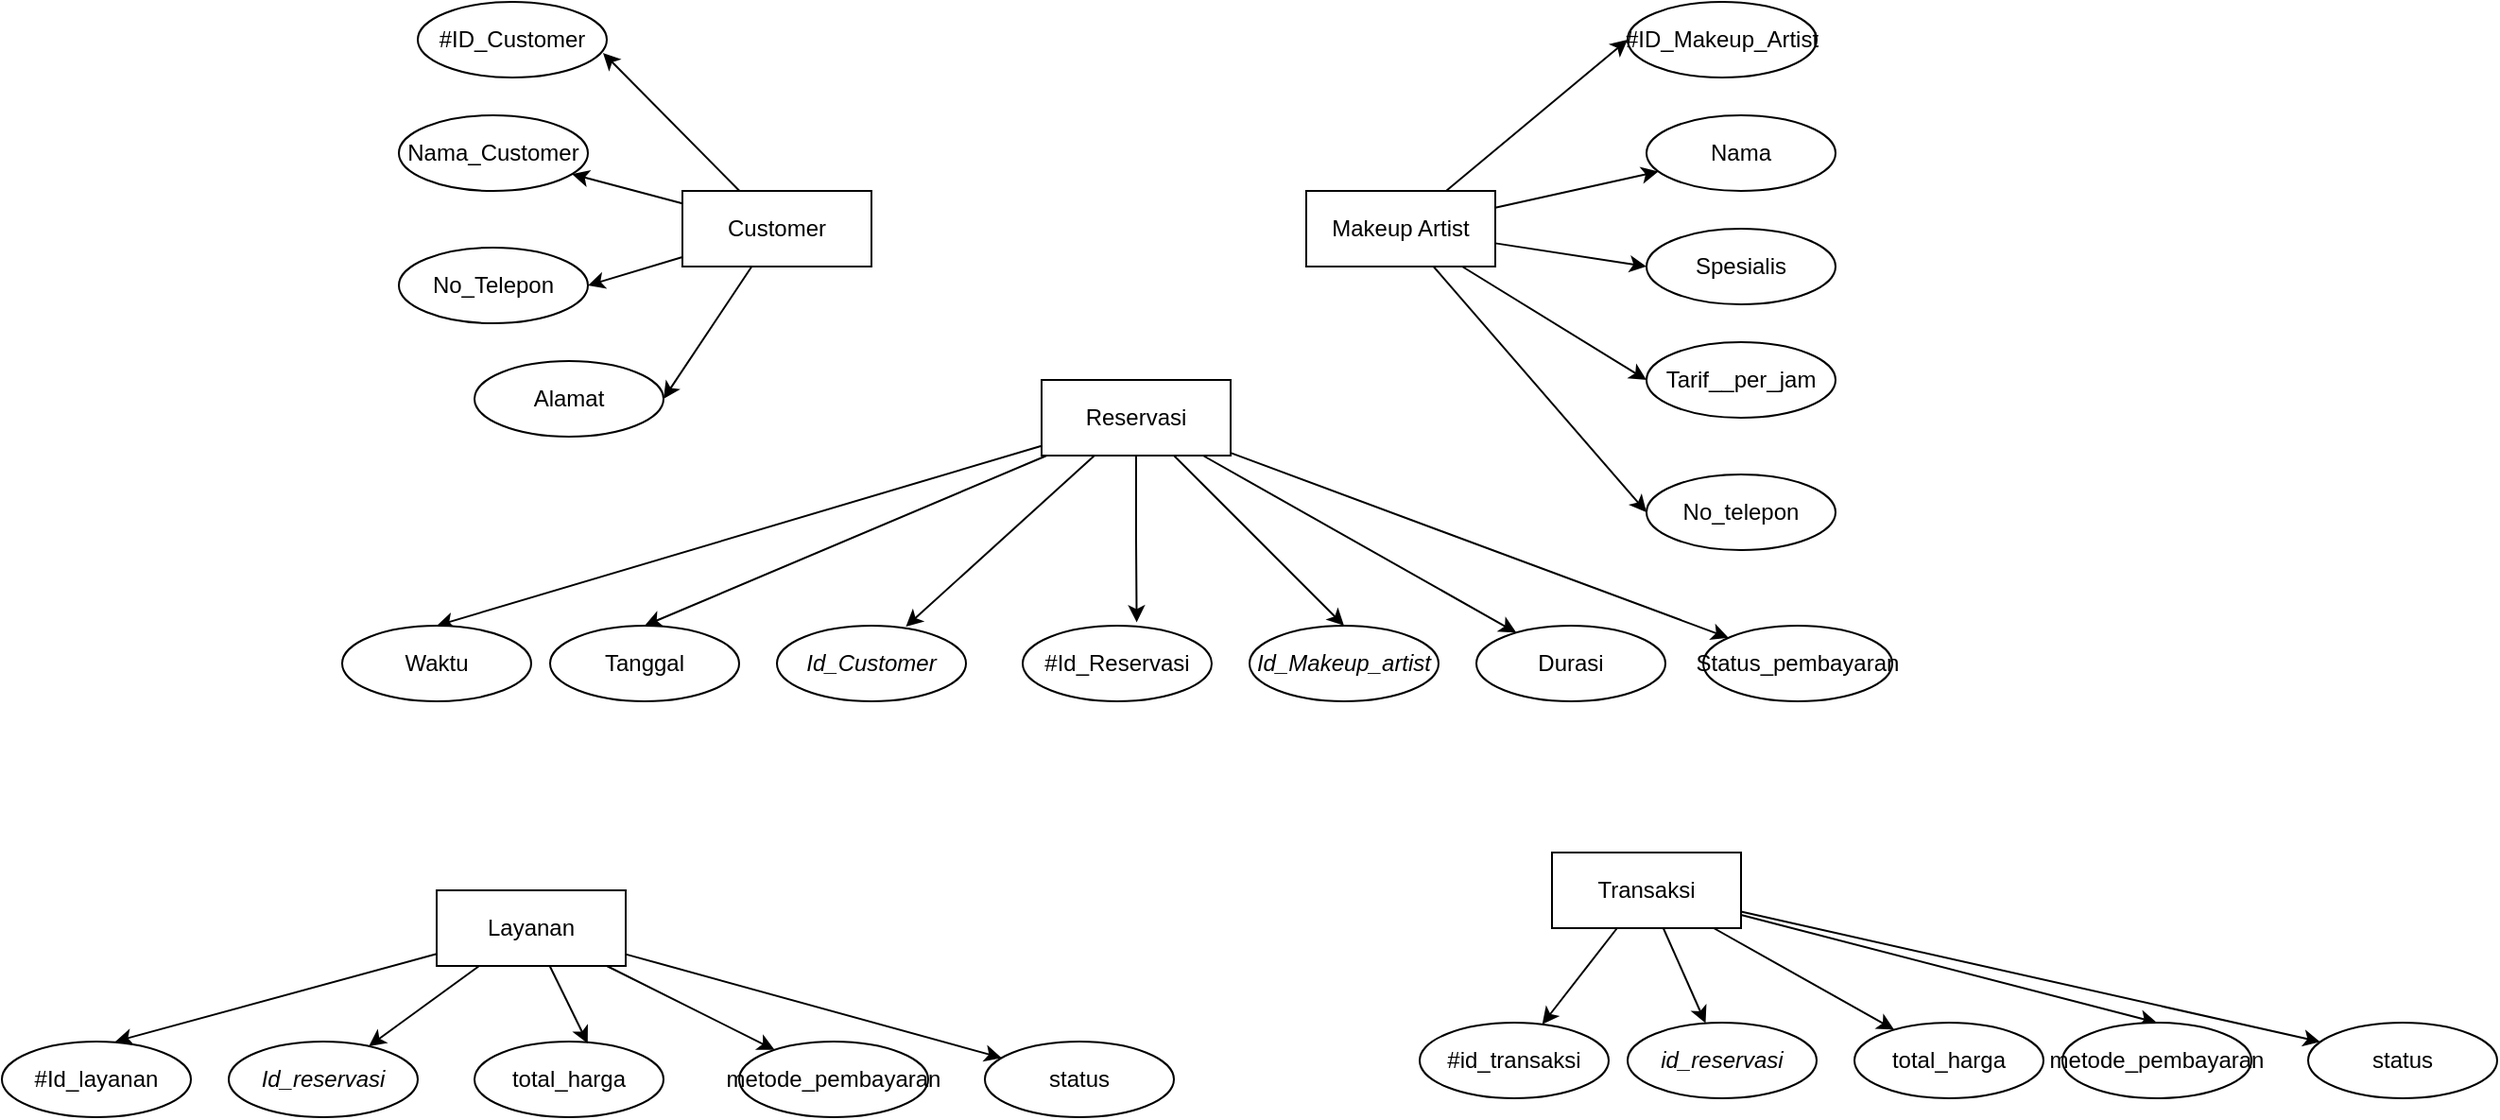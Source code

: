 <mxfile version="26.0.16">
  <diagram name="Page-1" id="mqRnHoleAtuB4LZljWnc">
    <mxGraphModel dx="3195" dy="2049" grid="1" gridSize="10" guides="1" tooltips="1" connect="1" arrows="1" fold="1" page="1" pageScale="1" pageWidth="850" pageHeight="1100" math="0" shadow="0">
      <root>
        <mxCell id="0" />
        <mxCell id="1" parent="0" />
        <mxCell id="39gsjnchr3GjjbWTML9K-40" style="edgeStyle=orthogonalEdgeStyle;rounded=0;orthogonalLoop=1;jettySize=auto;html=1;entryX=0.603;entryY=-0.045;entryDx=0;entryDy=0;entryPerimeter=0;" edge="1" parent="1" source="39gsjnchr3GjjbWTML9K-1" target="39gsjnchr3GjjbWTML9K-35">
          <mxGeometry relative="1" as="geometry">
            <mxPoint x="330" y="250" as="targetPoint" />
          </mxGeometry>
        </mxCell>
        <mxCell id="39gsjnchr3GjjbWTML9K-41" style="rounded=0;orthogonalLoop=1;jettySize=auto;html=1;entryX=0.5;entryY=0;entryDx=0;entryDy=0;" edge="1" parent="1" source="39gsjnchr3GjjbWTML9K-1" target="39gsjnchr3GjjbWTML9K-34">
          <mxGeometry relative="1" as="geometry" />
        </mxCell>
        <mxCell id="39gsjnchr3GjjbWTML9K-42" style="rounded=0;orthogonalLoop=1;jettySize=auto;html=1;" edge="1" parent="1" source="39gsjnchr3GjjbWTML9K-1" target="39gsjnchr3GjjbWTML9K-32">
          <mxGeometry relative="1" as="geometry" />
        </mxCell>
        <mxCell id="39gsjnchr3GjjbWTML9K-43" style="rounded=0;orthogonalLoop=1;jettySize=auto;html=1;" edge="1" parent="1" source="39gsjnchr3GjjbWTML9K-1" target="39gsjnchr3GjjbWTML9K-30">
          <mxGeometry relative="1" as="geometry" />
        </mxCell>
        <mxCell id="39gsjnchr3GjjbWTML9K-45" style="rounded=0;orthogonalLoop=1;jettySize=auto;html=1;entryX=0.5;entryY=0;entryDx=0;entryDy=0;" edge="1" parent="1" source="39gsjnchr3GjjbWTML9K-1" target="39gsjnchr3GjjbWTML9K-33">
          <mxGeometry relative="1" as="geometry" />
        </mxCell>
        <mxCell id="39gsjnchr3GjjbWTML9K-46" style="rounded=0;orthogonalLoop=1;jettySize=auto;html=1;entryX=0.5;entryY=0;entryDx=0;entryDy=0;" edge="1" parent="1" source="39gsjnchr3GjjbWTML9K-1" target="39gsjnchr3GjjbWTML9K-31">
          <mxGeometry relative="1" as="geometry" />
        </mxCell>
        <mxCell id="39gsjnchr3GjjbWTML9K-1" value="Reservasi" style="whiteSpace=wrap;html=1;align=center;" vertex="1" parent="1">
          <mxGeometry x="280" y="130" width="100" height="40" as="geometry" />
        </mxCell>
        <mxCell id="39gsjnchr3GjjbWTML9K-64" style="rounded=0;orthogonalLoop=1;jettySize=auto;html=1;" edge="1" parent="1" source="39gsjnchr3GjjbWTML9K-2" target="39gsjnchr3GjjbWTML9K-59">
          <mxGeometry relative="1" as="geometry" />
        </mxCell>
        <mxCell id="39gsjnchr3GjjbWTML9K-65" style="rounded=0;orthogonalLoop=1;jettySize=auto;html=1;" edge="1" parent="1" source="39gsjnchr3GjjbWTML9K-2" target="39gsjnchr3GjjbWTML9K-60">
          <mxGeometry relative="1" as="geometry" />
        </mxCell>
        <mxCell id="39gsjnchr3GjjbWTML9K-67" style="rounded=0;orthogonalLoop=1;jettySize=auto;html=1;" edge="1" parent="1" source="39gsjnchr3GjjbWTML9K-2" target="39gsjnchr3GjjbWTML9K-61">
          <mxGeometry relative="1" as="geometry" />
        </mxCell>
        <mxCell id="39gsjnchr3GjjbWTML9K-68" style="rounded=0;orthogonalLoop=1;jettySize=auto;html=1;entryX=0.5;entryY=0;entryDx=0;entryDy=0;" edge="1" parent="1" source="39gsjnchr3GjjbWTML9K-2" target="39gsjnchr3GjjbWTML9K-62">
          <mxGeometry relative="1" as="geometry" />
        </mxCell>
        <mxCell id="39gsjnchr3GjjbWTML9K-69" style="rounded=0;orthogonalLoop=1;jettySize=auto;html=1;" edge="1" parent="1" source="39gsjnchr3GjjbWTML9K-2" target="39gsjnchr3GjjbWTML9K-63">
          <mxGeometry relative="1" as="geometry" />
        </mxCell>
        <mxCell id="39gsjnchr3GjjbWTML9K-2" value="Transaksi" style="whiteSpace=wrap;html=1;align=center;" vertex="1" parent="1">
          <mxGeometry x="550" y="380" width="100" height="40" as="geometry" />
        </mxCell>
        <mxCell id="39gsjnchr3GjjbWTML9K-23" style="rounded=0;orthogonalLoop=1;jettySize=auto;html=1;entryX=0;entryY=0.5;entryDx=0;entryDy=0;" edge="1" parent="1" source="39gsjnchr3GjjbWTML9K-3" target="39gsjnchr3GjjbWTML9K-22">
          <mxGeometry relative="1" as="geometry" />
        </mxCell>
        <mxCell id="39gsjnchr3GjjbWTML9K-24" style="rounded=0;orthogonalLoop=1;jettySize=auto;html=1;" edge="1" parent="1" source="39gsjnchr3GjjbWTML9K-3" target="39gsjnchr3GjjbWTML9K-21">
          <mxGeometry relative="1" as="geometry" />
        </mxCell>
        <mxCell id="39gsjnchr3GjjbWTML9K-25" style="rounded=0;orthogonalLoop=1;jettySize=auto;html=1;entryX=0;entryY=0.5;entryDx=0;entryDy=0;" edge="1" parent="1" source="39gsjnchr3GjjbWTML9K-3" target="39gsjnchr3GjjbWTML9K-20">
          <mxGeometry relative="1" as="geometry" />
        </mxCell>
        <mxCell id="39gsjnchr3GjjbWTML9K-26" style="rounded=0;orthogonalLoop=1;jettySize=auto;html=1;entryX=0;entryY=0.5;entryDx=0;entryDy=0;" edge="1" parent="1" source="39gsjnchr3GjjbWTML9K-3" target="39gsjnchr3GjjbWTML9K-19">
          <mxGeometry relative="1" as="geometry" />
        </mxCell>
        <mxCell id="39gsjnchr3GjjbWTML9K-3" value="Makeup Artist" style="whiteSpace=wrap;html=1;align=center;" vertex="1" parent="1">
          <mxGeometry x="420" y="30" width="100" height="40" as="geometry" />
        </mxCell>
        <mxCell id="39gsjnchr3GjjbWTML9K-53" style="rounded=0;orthogonalLoop=1;jettySize=auto;html=1;" edge="1" parent="1" source="39gsjnchr3GjjbWTML9K-4" target="39gsjnchr3GjjbWTML9K-49">
          <mxGeometry relative="1" as="geometry" />
        </mxCell>
        <mxCell id="39gsjnchr3GjjbWTML9K-55" style="rounded=0;orthogonalLoop=1;jettySize=auto;html=1;" edge="1" parent="1" source="39gsjnchr3GjjbWTML9K-4" target="39gsjnchr3GjjbWTML9K-47">
          <mxGeometry relative="1" as="geometry" />
        </mxCell>
        <mxCell id="39gsjnchr3GjjbWTML9K-56" style="rounded=0;orthogonalLoop=1;jettySize=auto;html=1;" edge="1" parent="1" source="39gsjnchr3GjjbWTML9K-4" target="39gsjnchr3GjjbWTML9K-52">
          <mxGeometry relative="1" as="geometry" />
        </mxCell>
        <mxCell id="39gsjnchr3GjjbWTML9K-4" value="Layanan" style="whiteSpace=wrap;html=1;align=center;" vertex="1" parent="1">
          <mxGeometry x="-40" y="400" width="100" height="40" as="geometry" />
        </mxCell>
        <mxCell id="39gsjnchr3GjjbWTML9K-14" style="rounded=0;orthogonalLoop=1;jettySize=auto;html=1;" edge="1" parent="1" source="39gsjnchr3GjjbWTML9K-5" target="39gsjnchr3GjjbWTML9K-8">
          <mxGeometry relative="1" as="geometry" />
        </mxCell>
        <mxCell id="39gsjnchr3GjjbWTML9K-15" style="rounded=0;orthogonalLoop=1;jettySize=auto;html=1;entryX=1;entryY=0.5;entryDx=0;entryDy=0;" edge="1" parent="1" source="39gsjnchr3GjjbWTML9K-5" target="39gsjnchr3GjjbWTML9K-7">
          <mxGeometry relative="1" as="geometry" />
        </mxCell>
        <mxCell id="39gsjnchr3GjjbWTML9K-16" style="rounded=0;orthogonalLoop=1;jettySize=auto;html=1;entryX=1;entryY=0.5;entryDx=0;entryDy=0;" edge="1" parent="1" source="39gsjnchr3GjjbWTML9K-5" target="39gsjnchr3GjjbWTML9K-6">
          <mxGeometry relative="1" as="geometry" />
        </mxCell>
        <mxCell id="39gsjnchr3GjjbWTML9K-5" value="Customer" style="whiteSpace=wrap;html=1;align=center;" vertex="1" parent="1">
          <mxGeometry x="90" y="30" width="100" height="40" as="geometry" />
        </mxCell>
        <mxCell id="39gsjnchr3GjjbWTML9K-6" value="Alamat" style="ellipse;whiteSpace=wrap;html=1;align=center;" vertex="1" parent="1">
          <mxGeometry x="-20" y="120" width="100" height="40" as="geometry" />
        </mxCell>
        <mxCell id="39gsjnchr3GjjbWTML9K-7" value="No_Telepon" style="ellipse;whiteSpace=wrap;html=1;align=center;" vertex="1" parent="1">
          <mxGeometry x="-60" y="60" width="100" height="40" as="geometry" />
        </mxCell>
        <mxCell id="39gsjnchr3GjjbWTML9K-8" value="Nama_Customer" style="ellipse;whiteSpace=wrap;html=1;align=center;" vertex="1" parent="1">
          <mxGeometry x="-60" y="-10" width="100" height="40" as="geometry" />
        </mxCell>
        <mxCell id="39gsjnchr3GjjbWTML9K-9" value="#ID_Customer" style="ellipse;whiteSpace=wrap;html=1;align=center;" vertex="1" parent="1">
          <mxGeometry x="-50" y="-70" width="100" height="40" as="geometry" />
        </mxCell>
        <mxCell id="39gsjnchr3GjjbWTML9K-13" style="rounded=0;orthogonalLoop=1;jettySize=auto;html=1;entryX=0.98;entryY=0.675;entryDx=0;entryDy=0;entryPerimeter=0;" edge="1" parent="1" source="39gsjnchr3GjjbWTML9K-5" target="39gsjnchr3GjjbWTML9K-9">
          <mxGeometry relative="1" as="geometry" />
        </mxCell>
        <mxCell id="39gsjnchr3GjjbWTML9K-18" value="No_telepon" style="ellipse;whiteSpace=wrap;html=1;align=center;" vertex="1" parent="1">
          <mxGeometry x="600" y="180" width="100" height="40" as="geometry" />
        </mxCell>
        <mxCell id="39gsjnchr3GjjbWTML9K-19" value="Tarif__per_jam" style="ellipse;whiteSpace=wrap;html=1;align=center;" vertex="1" parent="1">
          <mxGeometry x="600" y="110" width="100" height="40" as="geometry" />
        </mxCell>
        <mxCell id="39gsjnchr3GjjbWTML9K-20" value="Spesialis" style="ellipse;whiteSpace=wrap;html=1;align=center;" vertex="1" parent="1">
          <mxGeometry x="600" y="50" width="100" height="40" as="geometry" />
        </mxCell>
        <mxCell id="39gsjnchr3GjjbWTML9K-21" value="Nama" style="ellipse;whiteSpace=wrap;html=1;align=center;" vertex="1" parent="1">
          <mxGeometry x="600" y="-10" width="100" height="40" as="geometry" />
        </mxCell>
        <mxCell id="39gsjnchr3GjjbWTML9K-22" value="#ID_Makeup_Artist" style="ellipse;whiteSpace=wrap;html=1;align=center;" vertex="1" parent="1">
          <mxGeometry x="590" y="-70" width="100" height="40" as="geometry" />
        </mxCell>
        <mxCell id="39gsjnchr3GjjbWTML9K-27" style="rounded=0;orthogonalLoop=1;jettySize=auto;html=1;entryX=0;entryY=0.5;entryDx=0;entryDy=0;" edge="1" parent="1" source="39gsjnchr3GjjbWTML9K-3" target="39gsjnchr3GjjbWTML9K-18">
          <mxGeometry relative="1" as="geometry" />
        </mxCell>
        <mxCell id="39gsjnchr3GjjbWTML9K-30" value="Status_pembayaran" style="ellipse;whiteSpace=wrap;html=1;align=center;" vertex="1" parent="1">
          <mxGeometry x="630" y="260" width="100" height="40" as="geometry" />
        </mxCell>
        <mxCell id="39gsjnchr3GjjbWTML9K-31" value="Waktu" style="ellipse;whiteSpace=wrap;html=1;align=center;" vertex="1" parent="1">
          <mxGeometry x="-90" y="260" width="100" height="40" as="geometry" />
        </mxCell>
        <mxCell id="39gsjnchr3GjjbWTML9K-32" value="Durasi" style="ellipse;whiteSpace=wrap;html=1;align=center;" vertex="1" parent="1">
          <mxGeometry x="510" y="260" width="100" height="40" as="geometry" />
        </mxCell>
        <mxCell id="39gsjnchr3GjjbWTML9K-33" value="Tanggal" style="ellipse;whiteSpace=wrap;html=1;align=center;" vertex="1" parent="1">
          <mxGeometry x="20" y="260" width="100" height="40" as="geometry" />
        </mxCell>
        <mxCell id="39gsjnchr3GjjbWTML9K-34" value="&lt;i&gt;Id_Makeup_artist&lt;/i&gt;" style="ellipse;whiteSpace=wrap;html=1;align=center;" vertex="1" parent="1">
          <mxGeometry x="390" y="260" width="100" height="40" as="geometry" />
        </mxCell>
        <mxCell id="39gsjnchr3GjjbWTML9K-35" value="#Id_Reservasi" style="ellipse;whiteSpace=wrap;html=1;align=center;" vertex="1" parent="1">
          <mxGeometry x="270" y="260" width="100" height="40" as="geometry" />
        </mxCell>
        <mxCell id="39gsjnchr3GjjbWTML9K-36" value="&lt;i&gt;Id_Customer&lt;/i&gt;" style="ellipse;whiteSpace=wrap;html=1;align=center;" vertex="1" parent="1">
          <mxGeometry x="140" y="260" width="100" height="40" as="geometry" />
        </mxCell>
        <mxCell id="39gsjnchr3GjjbWTML9K-44" style="rounded=0;orthogonalLoop=1;jettySize=auto;html=1;entryX=0.682;entryY=0.014;entryDx=0;entryDy=0;entryPerimeter=0;" edge="1" parent="1" source="39gsjnchr3GjjbWTML9K-1" target="39gsjnchr3GjjbWTML9K-36">
          <mxGeometry relative="1" as="geometry" />
        </mxCell>
        <mxCell id="39gsjnchr3GjjbWTML9K-47" value="metode_pembayaran" style="ellipse;whiteSpace=wrap;html=1;align=center;" vertex="1" parent="1">
          <mxGeometry x="120" y="480" width="100" height="40" as="geometry" />
        </mxCell>
        <mxCell id="39gsjnchr3GjjbWTML9K-48" value="total_harga" style="ellipse;whiteSpace=wrap;html=1;align=center;" vertex="1" parent="1">
          <mxGeometry x="-20" y="480" width="100" height="40" as="geometry" />
        </mxCell>
        <mxCell id="39gsjnchr3GjjbWTML9K-49" value="&lt;i&gt;Id_reservasi&lt;/i&gt;" style="ellipse;whiteSpace=wrap;html=1;align=center;" vertex="1" parent="1">
          <mxGeometry x="-150" y="480" width="100" height="40" as="geometry" />
        </mxCell>
        <mxCell id="39gsjnchr3GjjbWTML9K-50" value="#Id_layanan" style="ellipse;whiteSpace=wrap;html=1;align=center;" vertex="1" parent="1">
          <mxGeometry x="-270" y="480" width="100" height="40" as="geometry" />
        </mxCell>
        <mxCell id="39gsjnchr3GjjbWTML9K-51" style="rounded=0;orthogonalLoop=1;jettySize=auto;html=1;entryX=0.6;entryY=0;entryDx=0;entryDy=0;entryPerimeter=0;" edge="1" parent="1" source="39gsjnchr3GjjbWTML9K-4" target="39gsjnchr3GjjbWTML9K-50">
          <mxGeometry relative="1" as="geometry" />
        </mxCell>
        <mxCell id="39gsjnchr3GjjbWTML9K-52" value="status" style="ellipse;whiteSpace=wrap;html=1;align=center;" vertex="1" parent="1">
          <mxGeometry x="250" y="480" width="100" height="40" as="geometry" />
        </mxCell>
        <mxCell id="39gsjnchr3GjjbWTML9K-54" style="rounded=0;orthogonalLoop=1;jettySize=auto;html=1;entryX=0.599;entryY=0.025;entryDx=0;entryDy=0;entryPerimeter=0;" edge="1" parent="1" source="39gsjnchr3GjjbWTML9K-4" target="39gsjnchr3GjjbWTML9K-48">
          <mxGeometry relative="1" as="geometry" />
        </mxCell>
        <mxCell id="39gsjnchr3GjjbWTML9K-59" value="#id_transaksi" style="ellipse;whiteSpace=wrap;html=1;align=center;" vertex="1" parent="1">
          <mxGeometry x="480" y="470" width="100" height="40" as="geometry" />
        </mxCell>
        <mxCell id="39gsjnchr3GjjbWTML9K-60" value="&lt;i&gt;id_reservasi&lt;/i&gt;" style="ellipse;whiteSpace=wrap;html=1;align=center;" vertex="1" parent="1">
          <mxGeometry x="590" y="470" width="100" height="40" as="geometry" />
        </mxCell>
        <mxCell id="39gsjnchr3GjjbWTML9K-61" value="total_harga" style="ellipse;whiteSpace=wrap;html=1;align=center;" vertex="1" parent="1">
          <mxGeometry x="710" y="470" width="100" height="40" as="geometry" />
        </mxCell>
        <mxCell id="39gsjnchr3GjjbWTML9K-62" value="metode_pembayaran" style="ellipse;whiteSpace=wrap;html=1;align=center;" vertex="1" parent="1">
          <mxGeometry x="820" y="470" width="100" height="40" as="geometry" />
        </mxCell>
        <mxCell id="39gsjnchr3GjjbWTML9K-63" value="status" style="ellipse;whiteSpace=wrap;html=1;align=center;" vertex="1" parent="1">
          <mxGeometry x="950" y="470" width="100" height="40" as="geometry" />
        </mxCell>
      </root>
    </mxGraphModel>
  </diagram>
</mxfile>
